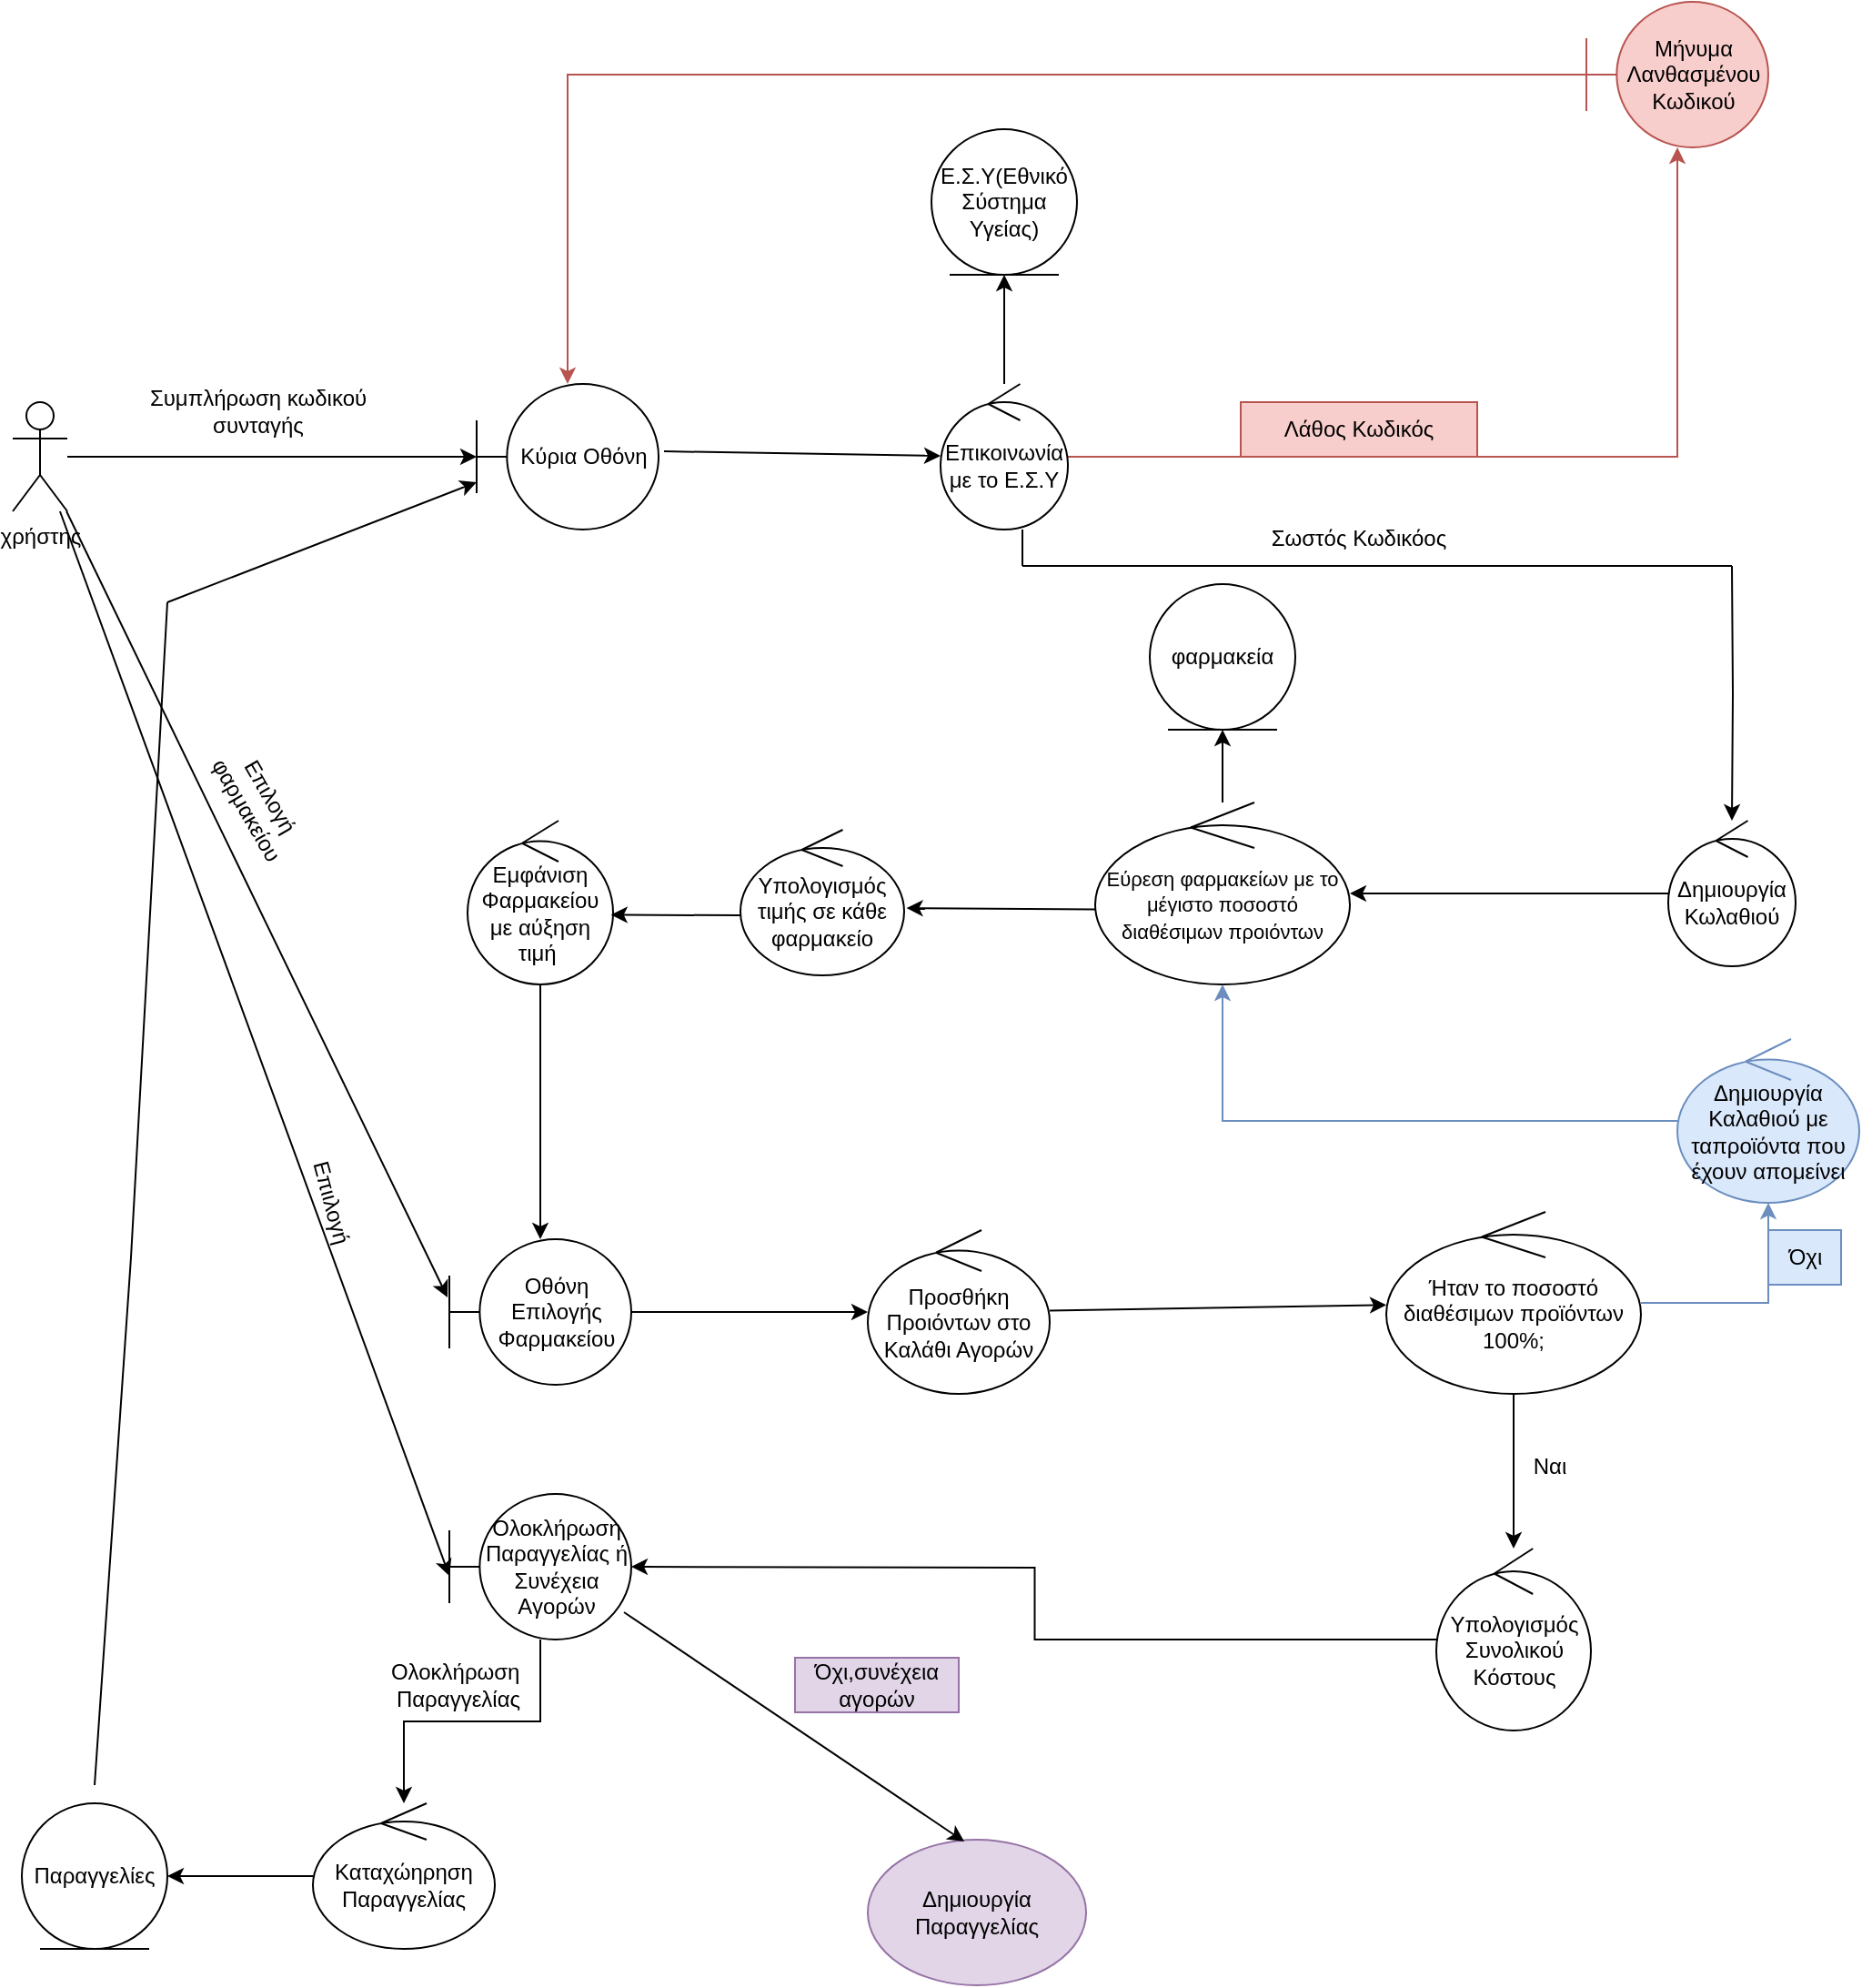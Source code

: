 <mxfile version="21.1.2" type="device">
  <diagram name="Page-1" id="PWL2UhRzFVZZNOHjkBoN">
    <mxGraphModel dx="2899" dy="2294" grid="1" gridSize="10" guides="1" tooltips="1" connect="1" arrows="1" fold="1" page="1" pageScale="1" pageWidth="850" pageHeight="1100" math="0" shadow="0">
      <root>
        <mxCell id="0" />
        <mxCell id="1" parent="0" />
        <mxCell id="ywj3BDyXeFq298JnpdSI-65" style="edgeStyle=orthogonalEdgeStyle;rounded=0;orthogonalLoop=1;jettySize=auto;html=1;" parent="1" source="ywj3BDyXeFq298JnpdSI-1" target="ywj3BDyXeFq298JnpdSI-2" edge="1">
          <mxGeometry relative="1" as="geometry" />
        </mxCell>
        <mxCell id="ywj3BDyXeFq298JnpdSI-1" value="χρήστης" style="shape=umlActor;verticalLabelPosition=bottom;verticalAlign=top;html=1;outlineConnect=0;" parent="1" vertex="1">
          <mxGeometry x="-5" y="-50" width="30" height="60" as="geometry" />
        </mxCell>
        <mxCell id="ywj3BDyXeFq298JnpdSI-2" value="Κύρια Οθόνη" style="shape=umlBoundary;whiteSpace=wrap;html=1;" parent="1" vertex="1">
          <mxGeometry x="250" y="-60" width="100" height="80" as="geometry" />
        </mxCell>
        <mxCell id="ywj3BDyXeFq298JnpdSI-69" style="edgeStyle=orthogonalEdgeStyle;rounded=0;orthogonalLoop=1;jettySize=auto;html=1;fillColor=#f8cecc;strokeColor=#b85450;" parent="1" source="ywj3BDyXeFq298JnpdSI-6" target="ywj3BDyXeFq298JnpdSI-46" edge="1">
          <mxGeometry relative="1" as="geometry" />
        </mxCell>
        <mxCell id="ywj3BDyXeFq298JnpdSI-70" style="edgeStyle=orthogonalEdgeStyle;rounded=0;orthogonalLoop=1;jettySize=auto;html=1;entryX=0.5;entryY=1;entryDx=0;entryDy=0;" parent="1" source="ywj3BDyXeFq298JnpdSI-6" target="ywj3BDyXeFq298JnpdSI-8" edge="1">
          <mxGeometry relative="1" as="geometry" />
        </mxCell>
        <mxCell id="ywj3BDyXeFq298JnpdSI-6" value="Επικοινωνία με το E.Σ.Υ" style="ellipse;shape=umlControl;whiteSpace=wrap;html=1;" parent="1" vertex="1">
          <mxGeometry x="505" y="-60" width="70" height="80" as="geometry" />
        </mxCell>
        <mxCell id="ywj3BDyXeFq298JnpdSI-8" value="Ε.Σ.Υ(Εθνικό Σύστημα Υγείας)" style="ellipse;shape=umlEntity;whiteSpace=wrap;html=1;" parent="1" vertex="1">
          <mxGeometry x="500" y="-200" width="80" height="80" as="geometry" />
        </mxCell>
        <mxCell id="ywj3BDyXeFq298JnpdSI-10" value="" style="endArrow=classic;html=1;rounded=0;exitX=1.03;exitY=0.463;exitDx=0;exitDy=0;exitPerimeter=0;" parent="1" source="ywj3BDyXeFq298JnpdSI-2" target="ywj3BDyXeFq298JnpdSI-6" edge="1">
          <mxGeometry width="50" height="50" relative="1" as="geometry">
            <mxPoint x="360" y="220" as="sourcePoint" />
            <mxPoint x="380" y="200" as="targetPoint" />
          </mxGeometry>
        </mxCell>
        <mxCell id="ywj3BDyXeFq298JnpdSI-79" style="edgeStyle=orthogonalEdgeStyle;rounded=0;orthogonalLoop=1;jettySize=auto;html=1;" parent="1" source="ywj3BDyXeFq298JnpdSI-11" target="ywj3BDyXeFq298JnpdSI-14" edge="1">
          <mxGeometry relative="1" as="geometry" />
        </mxCell>
        <mxCell id="ywj3BDyXeFq298JnpdSI-11" value="Δημιουργία Κωλαθιού" style="ellipse;shape=umlControl;whiteSpace=wrap;html=1;" parent="1" vertex="1">
          <mxGeometry x="905" y="180" width="70" height="80" as="geometry" />
        </mxCell>
        <mxCell id="ywj3BDyXeFq298JnpdSI-80" style="edgeStyle=orthogonalEdgeStyle;rounded=0;orthogonalLoop=1;jettySize=auto;html=1;entryX=0.5;entryY=1;entryDx=0;entryDy=0;" parent="1" source="ywj3BDyXeFq298JnpdSI-14" target="ywj3BDyXeFq298JnpdSI-23" edge="1">
          <mxGeometry relative="1" as="geometry" />
        </mxCell>
        <mxCell id="ywj3BDyXeFq298JnpdSI-14" value="&lt;font style=&quot;font-size: 11px;&quot;&gt;Εύρεση φαρμακείων με το μέγιστο ποσοστό διαθέσιμων προιόντων&lt;/font&gt;" style="ellipse;shape=umlControl;whiteSpace=wrap;html=1;" parent="1" vertex="1">
          <mxGeometry x="590" y="170" width="140" height="100" as="geometry" />
        </mxCell>
        <mxCell id="ywj3BDyXeFq298JnpdSI-83" style="edgeStyle=orthogonalEdgeStyle;rounded=0;orthogonalLoop=1;jettySize=auto;html=1;" parent="1" source="ywj3BDyXeFq298JnpdSI-17" target="ywj3BDyXeFq298JnpdSI-21" edge="1">
          <mxGeometry relative="1" as="geometry" />
        </mxCell>
        <mxCell id="ywj3BDyXeFq298JnpdSI-17" value="Οθόνη Επιλογής Φαρμακείου" style="shape=umlBoundary;whiteSpace=wrap;html=1;" parent="1" vertex="1">
          <mxGeometry x="235" y="410" width="100" height="80" as="geometry" />
        </mxCell>
        <mxCell id="ywj3BDyXeFq298JnpdSI-20" value="Επιλογή&lt;br style=&quot;border-color: var(--border-color);&quot;&gt;φαρμακείου" style="text;html=1;align=center;verticalAlign=middle;resizable=0;points=[];autosize=1;strokeColor=none;fillColor=none;rotation=60;" parent="1" vertex="1">
          <mxGeometry x="85" y="150" width="90" height="40" as="geometry" />
        </mxCell>
        <mxCell id="ywj3BDyXeFq298JnpdSI-21" value="Προσθήκη Προιόντων στο Καλάθι Αγορών" style="ellipse;shape=umlControl;whiteSpace=wrap;html=1;" parent="1" vertex="1">
          <mxGeometry x="465" y="405" width="100" height="90" as="geometry" />
        </mxCell>
        <mxCell id="ywj3BDyXeFq298JnpdSI-23" value="φαρμακεία" style="ellipse;shape=umlEntity;whiteSpace=wrap;html=1;" parent="1" vertex="1">
          <mxGeometry x="620" y="50" width="80" height="80" as="geometry" />
        </mxCell>
        <mxCell id="ywj3BDyXeFq298JnpdSI-25" value="Υπολογισμός τιμής σε κάθε φαρμακείο" style="ellipse;shape=umlControl;whiteSpace=wrap;html=1;" parent="1" vertex="1">
          <mxGeometry x="395" y="185" width="90" height="80" as="geometry" />
        </mxCell>
        <mxCell id="ywj3BDyXeFq298JnpdSI-28" value="" style="endArrow=classic;html=1;rounded=0;exitX=0;exitY=0.588;exitDx=0;exitDy=0;exitPerimeter=0;entryX=1.014;entryY=0.538;entryDx=0;entryDy=0;entryPerimeter=0;" parent="1" source="ywj3BDyXeFq298JnpdSI-14" target="ywj3BDyXeFq298JnpdSI-25" edge="1">
          <mxGeometry width="50" height="50" relative="1" as="geometry">
            <mxPoint x="390" y="430" as="sourcePoint" />
            <mxPoint x="440" y="380" as="targetPoint" />
          </mxGeometry>
        </mxCell>
        <mxCell id="ywj3BDyXeFq298JnpdSI-81" style="edgeStyle=orthogonalEdgeStyle;rounded=0;orthogonalLoop=1;jettySize=auto;html=1;" parent="1" source="ywj3BDyXeFq298JnpdSI-29" target="ywj3BDyXeFq298JnpdSI-17" edge="1">
          <mxGeometry relative="1" as="geometry" />
        </mxCell>
        <mxCell id="ywj3BDyXeFq298JnpdSI-29" value="Εμφάνιση Φαρμακείου με αύξηση τιμή&amp;nbsp;&lt;br&gt;" style="ellipse;shape=umlControl;whiteSpace=wrap;html=1;" parent="1" vertex="1">
          <mxGeometry x="245" y="180" width="80" height="90" as="geometry" />
        </mxCell>
        <mxCell id="ywj3BDyXeFq298JnpdSI-32" value="" style="endArrow=classic;html=1;rounded=0;exitX=0;exitY=0.588;exitDx=0;exitDy=0;exitPerimeter=0;entryX=0.986;entryY=0.575;entryDx=0;entryDy=0;entryPerimeter=0;" parent="1" source="ywj3BDyXeFq298JnpdSI-25" target="ywj3BDyXeFq298JnpdSI-29" edge="1">
          <mxGeometry width="50" height="50" relative="1" as="geometry">
            <mxPoint x="370" y="510" as="sourcePoint" />
            <mxPoint x="420" y="460" as="targetPoint" />
          </mxGeometry>
        </mxCell>
        <mxCell id="ywj3BDyXeFq298JnpdSI-85" style="edgeStyle=orthogonalEdgeStyle;rounded=0;orthogonalLoop=1;jettySize=auto;html=1;fillColor=#dae8fc;strokeColor=#6c8ebf;" parent="1" source="ywj3BDyXeFq298JnpdSI-33" target="ywj3BDyXeFq298JnpdSI-40" edge="1">
          <mxGeometry relative="1" as="geometry" />
        </mxCell>
        <mxCell id="ywj3BDyXeFq298JnpdSI-87" style="edgeStyle=orthogonalEdgeStyle;rounded=0;orthogonalLoop=1;jettySize=auto;html=1;" parent="1" source="ywj3BDyXeFq298JnpdSI-33" target="ywj3BDyXeFq298JnpdSI-52" edge="1">
          <mxGeometry relative="1" as="geometry" />
        </mxCell>
        <mxCell id="ywj3BDyXeFq298JnpdSI-33" value="Ήταν το ποσοστό διαθέσιμων&amp;nbsp;προϊόντων 100%;" style="ellipse;shape=umlControl;whiteSpace=wrap;html=1;" parent="1" vertex="1">
          <mxGeometry x="750" y="395" width="140" height="100" as="geometry" />
        </mxCell>
        <mxCell id="ywj3BDyXeFq298JnpdSI-35" value="" style="endArrow=classic;html=1;rounded=0;" parent="1" source="ywj3BDyXeFq298JnpdSI-21" target="ywj3BDyXeFq298JnpdSI-33" edge="1">
          <mxGeometry width="50" height="50" relative="1" as="geometry">
            <mxPoint x="530" y="700" as="sourcePoint" />
            <mxPoint x="580" y="650" as="targetPoint" />
          </mxGeometry>
        </mxCell>
        <mxCell id="ywj3BDyXeFq298JnpdSI-84" style="edgeStyle=orthogonalEdgeStyle;rounded=0;orthogonalLoop=1;jettySize=auto;html=1;fillColor=#dae8fc;strokeColor=#6c8ebf;" parent="1" source="ywj3BDyXeFq298JnpdSI-40" target="ywj3BDyXeFq298JnpdSI-14" edge="1">
          <mxGeometry relative="1" as="geometry" />
        </mxCell>
        <mxCell id="ywj3BDyXeFq298JnpdSI-40" value="Δημιουργία Καλαθιού με ταπροϊόντα που έχουν απομείνει" style="ellipse;shape=umlControl;whiteSpace=wrap;html=1;fillColor=#dae8fc;strokeColor=#6c8ebf;" parent="1" vertex="1">
          <mxGeometry x="910" y="300" width="100" height="90" as="geometry" />
        </mxCell>
        <mxCell id="ywj3BDyXeFq298JnpdSI-43" value="Όχι" style="text;html=1;align=center;verticalAlign=middle;resizable=0;points=[];autosize=1;strokeColor=#6c8ebf;fillColor=#dae8fc;" parent="1" vertex="1">
          <mxGeometry x="960" y="405" width="40" height="30" as="geometry" />
        </mxCell>
        <mxCell id="ywj3BDyXeFq298JnpdSI-72" style="edgeStyle=orthogonalEdgeStyle;rounded=0;orthogonalLoop=1;jettySize=auto;html=1;fillColor=#f8cecc;strokeColor=#b85450;" parent="1" source="ywj3BDyXeFq298JnpdSI-46" target="ywj3BDyXeFq298JnpdSI-2" edge="1">
          <mxGeometry relative="1" as="geometry" />
        </mxCell>
        <mxCell id="ywj3BDyXeFq298JnpdSI-46" value="Mήνυμα Λανθασμένου Κωδικού" style="shape=umlBoundary;whiteSpace=wrap;html=1;fillColor=#f8cecc;strokeColor=#b85450;" parent="1" vertex="1">
          <mxGeometry x="860" y="-270" width="100" height="80" as="geometry" />
        </mxCell>
        <mxCell id="ywj3BDyXeFq298JnpdSI-90" style="edgeStyle=orthogonalEdgeStyle;rounded=0;orthogonalLoop=1;jettySize=auto;html=1;" parent="1" source="ywj3BDyXeFq298JnpdSI-52" edge="1">
          <mxGeometry relative="1" as="geometry">
            <mxPoint x="335" y="590" as="targetPoint" />
          </mxGeometry>
        </mxCell>
        <mxCell id="ywj3BDyXeFq298JnpdSI-52" value="Υπολογισμός Συνολικού Κόστους" style="ellipse;shape=umlControl;whiteSpace=wrap;html=1;" parent="1" vertex="1">
          <mxGeometry x="777.5" y="580" width="85" height="100" as="geometry" />
        </mxCell>
        <mxCell id="ywj3BDyXeFq298JnpdSI-55" value="Δημιουργία Παραγγελίας" style="ellipse;whiteSpace=wrap;html=1;strokeColor=#9673a6;fillColor=#e1d5e7;" parent="1" vertex="1">
          <mxGeometry x="465" y="740" width="120" height="80" as="geometry" />
        </mxCell>
        <mxCell id="ywj3BDyXeFq298JnpdSI-94" style="edgeStyle=orthogonalEdgeStyle;rounded=0;orthogonalLoop=1;jettySize=auto;html=1;entryX=1;entryY=0.5;entryDx=0;entryDy=0;" parent="1" source="ywj3BDyXeFq298JnpdSI-58" target="ywj3BDyXeFq298JnpdSI-62" edge="1">
          <mxGeometry relative="1" as="geometry" />
        </mxCell>
        <mxCell id="ywj3BDyXeFq298JnpdSI-58" value="Καταχώηρηση Παραγγελίας" style="ellipse;shape=umlControl;whiteSpace=wrap;html=1;" parent="1" vertex="1">
          <mxGeometry x="160" y="720" width="100" height="80" as="geometry" />
        </mxCell>
        <mxCell id="ywj3BDyXeFq298JnpdSI-62" value="Παραγγελίες" style="ellipse;shape=umlEntity;whiteSpace=wrap;html=1;" parent="1" vertex="1">
          <mxGeometry y="720" width="80" height="80" as="geometry" />
        </mxCell>
        <mxCell id="ywj3BDyXeFq298JnpdSI-68" value="Συμπλήρωση κωδικού συνταγής&lt;br&gt;" style="text;html=1;strokeColor=none;fillColor=none;align=center;verticalAlign=middle;whiteSpace=wrap;rounded=0;" parent="1" vertex="1">
          <mxGeometry x="65" y="-60" width="130" height="30" as="geometry" />
        </mxCell>
        <mxCell id="ywj3BDyXeFq298JnpdSI-71" value="Λάθος Κωδικός" style="text;html=1;strokeColor=#b85450;fillColor=#f8cecc;align=center;verticalAlign=middle;whiteSpace=wrap;rounded=0;" parent="1" vertex="1">
          <mxGeometry x="670" y="-50" width="130" height="30" as="geometry" />
        </mxCell>
        <mxCell id="ywj3BDyXeFq298JnpdSI-78" style="edgeStyle=orthogonalEdgeStyle;rounded=0;orthogonalLoop=1;jettySize=auto;html=1;" parent="1" target="ywj3BDyXeFq298JnpdSI-11" edge="1">
          <mxGeometry relative="1" as="geometry">
            <mxPoint x="940" y="40" as="sourcePoint" />
          </mxGeometry>
        </mxCell>
        <mxCell id="ywj3BDyXeFq298JnpdSI-75" value="" style="endArrow=none;html=1;rounded=0;" parent="1" edge="1">
          <mxGeometry width="50" height="50" relative="1" as="geometry">
            <mxPoint x="550" y="40" as="sourcePoint" />
            <mxPoint x="550" y="20" as="targetPoint" />
          </mxGeometry>
        </mxCell>
        <mxCell id="ywj3BDyXeFq298JnpdSI-77" value="Σωστός Κωδικόος" style="text;html=1;strokeColor=none;fillColor=none;align=center;verticalAlign=middle;whiteSpace=wrap;rounded=0;" parent="1" vertex="1">
          <mxGeometry x="670" y="10" width="130" height="30" as="geometry" />
        </mxCell>
        <mxCell id="ywj3BDyXeFq298JnpdSI-92" style="edgeStyle=orthogonalEdgeStyle;rounded=0;orthogonalLoop=1;jettySize=auto;html=1;" parent="1" source="0InmYa3B-Twqp1HN2Bhv-7" target="ywj3BDyXeFq298JnpdSI-58" edge="1">
          <mxGeometry relative="1" as="geometry">
            <mxPoint x="292.5" y="640" as="sourcePoint" />
          </mxGeometry>
        </mxCell>
        <mxCell id="ywj3BDyXeFq298JnpdSI-101" value="Ναι" style="text;html=1;strokeColor=none;fillColor=none;align=center;verticalAlign=middle;whiteSpace=wrap;rounded=0;" parent="1" vertex="1">
          <mxGeometry x="810" y="520" width="60" height="30" as="geometry" />
        </mxCell>
        <mxCell id="ywj3BDyXeFq298JnpdSI-102" value="Όχι,συνέχεια αγορών" style="text;html=1;strokeColor=#9673a6;fillColor=#e1d5e7;align=center;verticalAlign=middle;whiteSpace=wrap;rounded=0;" parent="1" vertex="1">
          <mxGeometry x="425" y="640" width="90" height="30" as="geometry" />
        </mxCell>
        <mxCell id="0InmYa3B-Twqp1HN2Bhv-1" value="" style="endArrow=none;html=1;rounded=0;" edge="1" parent="1">
          <mxGeometry width="50" height="50" relative="1" as="geometry">
            <mxPoint x="550" y="40" as="sourcePoint" />
            <mxPoint x="940" y="40" as="targetPoint" />
          </mxGeometry>
        </mxCell>
        <mxCell id="0InmYa3B-Twqp1HN2Bhv-2" value="" style="endArrow=classic;html=1;rounded=0;entryX=0.442;entryY=0.013;entryDx=0;entryDy=0;entryPerimeter=0;exitX=0.953;exitY=0.75;exitDx=0;exitDy=0;exitPerimeter=0;" edge="1" parent="1" target="ywj3BDyXeFq298JnpdSI-55">
          <mxGeometry width="50" height="50" relative="1" as="geometry">
            <mxPoint x="331.005" y="615" as="sourcePoint" />
            <mxPoint x="520" y="720" as="targetPoint" />
          </mxGeometry>
        </mxCell>
        <mxCell id="0InmYa3B-Twqp1HN2Bhv-5" value="" style="endArrow=classic;html=1;rounded=0;entryX=-0.01;entryY=0.4;entryDx=0;entryDy=0;entryPerimeter=0;" edge="1" parent="1" source="ywj3BDyXeFq298JnpdSI-1" target="ywj3BDyXeFq298JnpdSI-17">
          <mxGeometry width="50" height="50" relative="1" as="geometry">
            <mxPoint x="40" y="10" as="sourcePoint" />
            <mxPoint x="610" y="360" as="targetPoint" />
          </mxGeometry>
        </mxCell>
        <mxCell id="0InmYa3B-Twqp1HN2Bhv-6" value="" style="endArrow=classic;html=1;rounded=0;entryX=0;entryY=0.563;entryDx=0;entryDy=0;entryPerimeter=0;" edge="1" parent="1" source="ywj3BDyXeFq298JnpdSI-1" target="0InmYa3B-Twqp1HN2Bhv-7">
          <mxGeometry width="50" height="50" relative="1" as="geometry">
            <mxPoint x="560" y="410" as="sourcePoint" />
            <mxPoint x="210" y="570" as="targetPoint" />
          </mxGeometry>
        </mxCell>
        <mxCell id="0InmYa3B-Twqp1HN2Bhv-7" value="Oλοκλήρωση Παραγγελίας ή Συνέχεια Αγορών" style="shape=umlBoundary;whiteSpace=wrap;html=1;" vertex="1" parent="1">
          <mxGeometry x="235" y="550" width="100" height="80" as="geometry" />
        </mxCell>
        <mxCell id="0InmYa3B-Twqp1HN2Bhv-8" value="Ολοκλήρωση&amp;nbsp;&lt;br&gt;Παραγγελίας" style="text;html=1;strokeColor=none;fillColor=none;align=center;verticalAlign=middle;whiteSpace=wrap;rounded=0;" vertex="1" parent="1">
          <mxGeometry x="210" y="640" width="60" height="30" as="geometry" />
        </mxCell>
        <mxCell id="0InmYa3B-Twqp1HN2Bhv-9" value="" style="endArrow=none;html=1;rounded=0;" edge="1" parent="1">
          <mxGeometry width="50" height="50" relative="1" as="geometry">
            <mxPoint x="40" y="710" as="sourcePoint" />
            <mxPoint x="80" y="60" as="targetPoint" />
            <Array as="points">
              <mxPoint x="60" y="420" />
            </Array>
          </mxGeometry>
        </mxCell>
        <mxCell id="0InmYa3B-Twqp1HN2Bhv-10" value="" style="endArrow=classic;html=1;rounded=0;entryX=0;entryY=0.675;entryDx=0;entryDy=0;entryPerimeter=0;" edge="1" parent="1" target="ywj3BDyXeFq298JnpdSI-2">
          <mxGeometry width="50" height="50" relative="1" as="geometry">
            <mxPoint x="80" y="60" as="sourcePoint" />
            <mxPoint x="610" y="350" as="targetPoint" />
          </mxGeometry>
        </mxCell>
        <mxCell id="0InmYa3B-Twqp1HN2Bhv-11" value="Επιιλογή" style="text;html=1;strokeColor=none;fillColor=none;align=center;verticalAlign=middle;whiteSpace=wrap;rounded=0;rotation=75;" vertex="1" parent="1">
          <mxGeometry x="105" y="375" width="130" height="30" as="geometry" />
        </mxCell>
      </root>
    </mxGraphModel>
  </diagram>
</mxfile>

